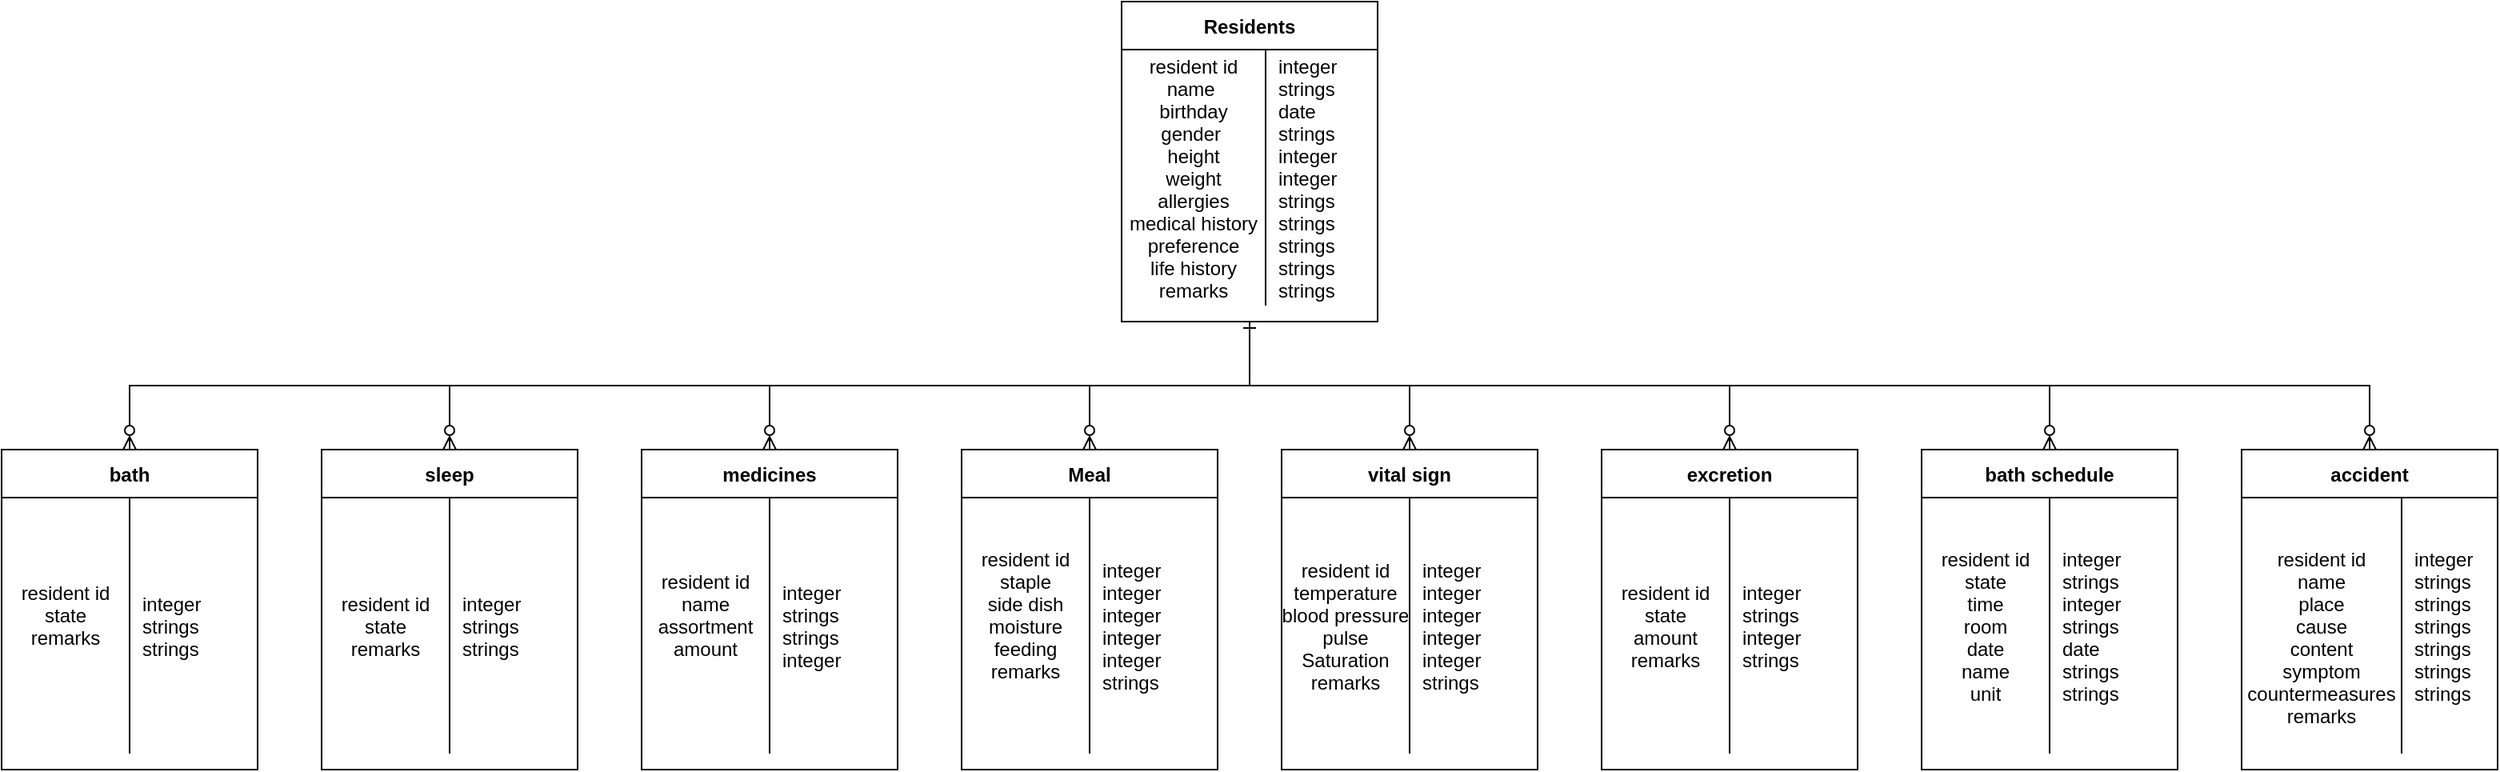 <mxfile version="14.8.0" type="github">
  <diagram id="R2lEEEUBdFMjLlhIrx00" name="Page-1">
    <mxGraphModel dx="1796" dy="591" grid="1" gridSize="10" guides="1" tooltips="1" connect="1" arrows="1" fold="1" page="1" pageScale="1" pageWidth="850" pageHeight="1100" background="none" math="0" shadow="0" extFonts="Permanent Marker^https://fonts.googleapis.com/css?family=Permanent+Marker">
      <root>
        <mxCell id="0" />
        <mxCell id="1" parent="0" />
        <mxCell id="iqtrtNtOU-YQ3n1kmFNO-46" style="edgeStyle=orthogonalEdgeStyle;rounded=0;jumpStyle=none;orthogonalLoop=1;jettySize=auto;html=1;entryX=0.5;entryY=0;entryDx=0;entryDy=0;strokeColor=#000000;startArrow=ERone;startFill=0;endArrow=ERzeroToMany;endFill=1;" parent="1" source="C-vyLk0tnHw3VtMMgP7b-23" target="iqtrtNtOU-YQ3n1kmFNO-4" edge="1">
          <mxGeometry relative="1" as="geometry" />
        </mxCell>
        <mxCell id="iqtrtNtOU-YQ3n1kmFNO-47" style="edgeStyle=orthogonalEdgeStyle;rounded=0;jumpStyle=none;orthogonalLoop=1;jettySize=auto;html=1;startArrow=ERone;startFill=0;endArrow=ERzeroToMany;endFill=1;strokeColor=#000000;" parent="1" source="C-vyLk0tnHw3VtMMgP7b-23" target="iqtrtNtOU-YQ3n1kmFNO-14" edge="1">
          <mxGeometry relative="1" as="geometry">
            <Array as="points">
              <mxPoint x="480" y="280" />
              <mxPoint x="180" y="280" />
            </Array>
          </mxGeometry>
        </mxCell>
        <mxCell id="iqtrtNtOU-YQ3n1kmFNO-48" style="edgeStyle=orthogonalEdgeStyle;rounded=0;jumpStyle=none;orthogonalLoop=1;jettySize=auto;html=1;entryX=0.5;entryY=0;entryDx=0;entryDy=0;startArrow=ERone;startFill=0;endArrow=ERzeroToMany;endFill=1;strokeColor=#000000;" parent="1" source="C-vyLk0tnHw3VtMMgP7b-23" target="iqtrtNtOU-YQ3n1kmFNO-23" edge="1">
          <mxGeometry relative="1" as="geometry">
            <Array as="points">
              <mxPoint x="480" y="280" />
              <mxPoint x="-20" y="280" />
            </Array>
          </mxGeometry>
        </mxCell>
        <mxCell id="iqtrtNtOU-YQ3n1kmFNO-49" style="edgeStyle=orthogonalEdgeStyle;rounded=0;jumpStyle=none;orthogonalLoop=1;jettySize=auto;html=1;entryX=0.5;entryY=0;entryDx=0;entryDy=0;startArrow=ERone;startFill=0;endArrow=ERzeroToMany;endFill=1;strokeColor=#000000;" parent="1" source="C-vyLk0tnHw3VtMMgP7b-23" target="iqtrtNtOU-YQ3n1kmFNO-30" edge="1">
          <mxGeometry relative="1" as="geometry">
            <Array as="points">
              <mxPoint x="480" y="280" />
              <mxPoint x="-220" y="280" />
            </Array>
          </mxGeometry>
        </mxCell>
        <mxCell id="iqtrtNtOU-YQ3n1kmFNO-50" style="edgeStyle=orthogonalEdgeStyle;rounded=0;jumpStyle=none;orthogonalLoop=1;jettySize=auto;html=1;entryX=0.5;entryY=0;entryDx=0;entryDy=0;startArrow=ERone;startFill=0;endArrow=ERzeroToMany;endFill=1;strokeColor=#000000;" parent="1" source="C-vyLk0tnHw3VtMMgP7b-23" target="iqtrtNtOU-YQ3n1kmFNO-18" edge="1">
          <mxGeometry relative="1" as="geometry">
            <Array as="points">
              <mxPoint x="480" y="280" />
              <mxPoint x="580" y="280" />
            </Array>
          </mxGeometry>
        </mxCell>
        <mxCell id="iqtrtNtOU-YQ3n1kmFNO-51" style="edgeStyle=orthogonalEdgeStyle;rounded=0;jumpStyle=none;orthogonalLoop=1;jettySize=auto;html=1;startArrow=ERone;startFill=0;endArrow=ERzeroToMany;endFill=1;strokeColor=#000000;" parent="1" source="C-vyLk0tnHw3VtMMgP7b-23" target="iqtrtNtOU-YQ3n1kmFNO-8" edge="1">
          <mxGeometry relative="1" as="geometry">
            <Array as="points">
              <mxPoint x="480" y="280" />
              <mxPoint x="780" y="280" />
            </Array>
          </mxGeometry>
        </mxCell>
        <mxCell id="iqtrtNtOU-YQ3n1kmFNO-52" style="edgeStyle=orthogonalEdgeStyle;rounded=0;jumpStyle=none;orthogonalLoop=1;jettySize=auto;html=1;startArrow=ERone;startFill=0;endArrow=ERzeroToMany;endFill=1;strokeColor=#000000;entryX=0.5;entryY=0;entryDx=0;entryDy=0;" parent="1" source="C-vyLk0tnHw3VtMMgP7b-23" target="iqtrtNtOU-YQ3n1kmFNO-34" edge="1">
          <mxGeometry relative="1" as="geometry">
            <mxPoint x="1120" y="310" as="targetPoint" />
            <Array as="points">
              <mxPoint x="480" y="280" />
              <mxPoint x="980" y="280" />
            </Array>
          </mxGeometry>
        </mxCell>
        <mxCell id="iqtrtNtOU-YQ3n1kmFNO-53" style="edgeStyle=orthogonalEdgeStyle;rounded=0;jumpStyle=none;orthogonalLoop=1;jettySize=auto;html=1;entryX=0.5;entryY=0;entryDx=0;entryDy=0;startArrow=ERone;startFill=0;endArrow=ERzeroToMany;endFill=1;strokeColor=#000000;" parent="1" source="C-vyLk0tnHw3VtMMgP7b-23" target="iqtrtNtOU-YQ3n1kmFNO-38" edge="1">
          <mxGeometry relative="1" as="geometry">
            <Array as="points">
              <mxPoint x="480" y="280" />
              <mxPoint x="1180" y="280" />
            </Array>
          </mxGeometry>
        </mxCell>
        <mxCell id="C-vyLk0tnHw3VtMMgP7b-23" value="Residents" style="shape=table;startSize=30;container=1;collapsible=1;childLayout=tableLayout;fixedRows=1;rowLines=0;fontStyle=1;align=center;resizeLast=1;" parent="1" vertex="1">
          <mxGeometry x="400" y="40" width="160" height="200" as="geometry" />
        </mxCell>
        <mxCell id="C-vyLk0tnHw3VtMMgP7b-27" value="" style="shape=partialRectangle;collapsible=0;dropTarget=0;pointerEvents=0;fillColor=none;points=[[0,0.5],[1,0.5]];portConstraint=eastwest;top=0;left=0;right=0;bottom=0;" parent="C-vyLk0tnHw3VtMMgP7b-23" vertex="1">
          <mxGeometry y="30" width="160" height="160" as="geometry" />
        </mxCell>
        <mxCell id="C-vyLk0tnHw3VtMMgP7b-28" value="resident id&#xa;name &#xa;birthday&#xa;gender &#xa;height&#xa;weight&#xa;allergies&#xa;medical history&#xa;preference&#xa;life history&#xa;remarks" style="shape=partialRectangle;overflow=hidden;connectable=0;fillColor=none;top=0;left=0;bottom=0;right=0;" parent="C-vyLk0tnHw3VtMMgP7b-27" vertex="1">
          <mxGeometry width="90" height="160" as="geometry" />
        </mxCell>
        <mxCell id="C-vyLk0tnHw3VtMMgP7b-29" value="integer&#xa;strings&#xa;date&#xa;strings&#xa;integer&#xa;integer&#xa;strings&#xa;strings&#xa;strings&#xa;strings&#xa;strings" style="shape=partialRectangle;overflow=hidden;connectable=0;fillColor=none;top=0;left=0;bottom=0;right=0;align=left;spacingLeft=6;" parent="C-vyLk0tnHw3VtMMgP7b-27" vertex="1">
          <mxGeometry x="90" width="70" height="160" as="geometry" />
        </mxCell>
        <mxCell id="iqtrtNtOU-YQ3n1kmFNO-4" value="Meal" style="shape=table;startSize=30;container=1;collapsible=1;childLayout=tableLayout;fixedRows=1;rowLines=0;fontStyle=1;align=center;resizeLast=1;" parent="1" vertex="1">
          <mxGeometry x="300" y="320" width="160" height="200" as="geometry" />
        </mxCell>
        <mxCell id="iqtrtNtOU-YQ3n1kmFNO-5" value="" style="shape=partialRectangle;collapsible=0;dropTarget=0;pointerEvents=0;fillColor=none;points=[[0,0.5],[1,0.5]];portConstraint=eastwest;top=0;left=0;right=0;bottom=0;" parent="iqtrtNtOU-YQ3n1kmFNO-4" vertex="1">
          <mxGeometry y="30" width="160" height="160" as="geometry" />
        </mxCell>
        <mxCell id="iqtrtNtOU-YQ3n1kmFNO-6" value="resident id&#xa;staple&#xa;side dish&#xa;moisture&#xa;feeding&#xa;remarks&#xa;" style="shape=partialRectangle;overflow=hidden;connectable=0;fillColor=none;top=0;left=0;bottom=0;right=0;verticalAlign=middle;" parent="iqtrtNtOU-YQ3n1kmFNO-5" vertex="1">
          <mxGeometry width="80" height="160" as="geometry" />
        </mxCell>
        <mxCell id="iqtrtNtOU-YQ3n1kmFNO-7" value="integer&#xa;integer&#xa;integer&#xa;integer&#xa;integer&#xa;strings" style="shape=partialRectangle;overflow=hidden;connectable=0;fillColor=none;top=0;left=0;bottom=0;right=0;align=left;spacingLeft=6;verticalAlign=middle;" parent="iqtrtNtOU-YQ3n1kmFNO-5" vertex="1">
          <mxGeometry x="80" width="80" height="160" as="geometry" />
        </mxCell>
        <mxCell id="iqtrtNtOU-YQ3n1kmFNO-8" value="excretion" style="shape=table;startSize=30;container=1;collapsible=1;childLayout=tableLayout;fixedRows=1;rowLines=0;fontStyle=1;align=center;resizeLast=1;" parent="1" vertex="1">
          <mxGeometry x="700" y="320" width="160" height="200" as="geometry" />
        </mxCell>
        <mxCell id="iqtrtNtOU-YQ3n1kmFNO-9" value="" style="shape=partialRectangle;collapsible=0;dropTarget=0;pointerEvents=0;fillColor=none;points=[[0,0.5],[1,0.5]];portConstraint=eastwest;top=0;left=0;right=0;bottom=0;" parent="iqtrtNtOU-YQ3n1kmFNO-8" vertex="1">
          <mxGeometry y="30" width="160" height="160" as="geometry" />
        </mxCell>
        <mxCell id="iqtrtNtOU-YQ3n1kmFNO-10" value="resident id&#xa;state&#xa;amount&#xa;remarks" style="shape=partialRectangle;overflow=hidden;connectable=0;fillColor=none;top=0;left=0;bottom=0;right=0;" parent="iqtrtNtOU-YQ3n1kmFNO-9" vertex="1">
          <mxGeometry width="80" height="160" as="geometry" />
        </mxCell>
        <mxCell id="iqtrtNtOU-YQ3n1kmFNO-11" value="integer&#xa;strings&#xa;integer&#xa;strings" style="shape=partialRectangle;overflow=hidden;connectable=0;fillColor=none;top=0;left=0;bottom=0;right=0;align=left;spacingLeft=6;" parent="iqtrtNtOU-YQ3n1kmFNO-9" vertex="1">
          <mxGeometry x="80" width="80" height="160" as="geometry" />
        </mxCell>
        <mxCell id="iqtrtNtOU-YQ3n1kmFNO-14" value="medicines" style="shape=table;startSize=30;container=1;collapsible=1;childLayout=tableLayout;fixedRows=1;rowLines=0;fontStyle=1;align=center;resizeLast=1;" parent="1" vertex="1">
          <mxGeometry x="100" y="320" width="160" height="200" as="geometry" />
        </mxCell>
        <mxCell id="iqtrtNtOU-YQ3n1kmFNO-15" value="" style="shape=partialRectangle;collapsible=0;dropTarget=0;pointerEvents=0;fillColor=none;points=[[0,0.5],[1,0.5]];portConstraint=eastwest;top=0;left=0;right=0;bottom=0;" parent="iqtrtNtOU-YQ3n1kmFNO-14" vertex="1">
          <mxGeometry y="30" width="160" height="160" as="geometry" />
        </mxCell>
        <mxCell id="iqtrtNtOU-YQ3n1kmFNO-16" value="resident id&#xa;name&#xa; assortment &#xa;amount&#xa;" style="shape=partialRectangle;overflow=hidden;connectable=0;fillColor=none;top=0;left=0;bottom=0;right=0;" parent="iqtrtNtOU-YQ3n1kmFNO-15" vertex="1">
          <mxGeometry width="80" height="160" as="geometry" />
        </mxCell>
        <mxCell id="iqtrtNtOU-YQ3n1kmFNO-17" value="integer&#xa;strings&#xa;strings&#xa;integer" style="shape=partialRectangle;overflow=hidden;connectable=0;fillColor=none;top=0;left=0;bottom=0;right=0;align=left;spacingLeft=6;" parent="iqtrtNtOU-YQ3n1kmFNO-15" vertex="1">
          <mxGeometry x="80" width="80" height="160" as="geometry" />
        </mxCell>
        <mxCell id="iqtrtNtOU-YQ3n1kmFNO-18" value="vital sign" style="shape=table;startSize=30;container=1;collapsible=1;childLayout=tableLayout;fixedRows=1;rowLines=0;fontStyle=1;align=center;resizeLast=1;" parent="1" vertex="1">
          <mxGeometry x="500" y="320" width="160" height="200" as="geometry" />
        </mxCell>
        <mxCell id="iqtrtNtOU-YQ3n1kmFNO-19" value="" style="shape=partialRectangle;collapsible=0;dropTarget=0;pointerEvents=0;fillColor=none;points=[[0,0.5],[1,0.5]];portConstraint=eastwest;top=0;left=0;right=0;bottom=0;" parent="iqtrtNtOU-YQ3n1kmFNO-18" vertex="1">
          <mxGeometry y="30" width="160" height="160" as="geometry" />
        </mxCell>
        <mxCell id="iqtrtNtOU-YQ3n1kmFNO-20" value="resident id&#xa;temperature&#xa;blood pressure&#xa;pulse&#xa;Saturation&#xa;remarks" style="shape=partialRectangle;overflow=hidden;connectable=0;fillColor=none;top=0;left=0;bottom=0;right=0;" parent="iqtrtNtOU-YQ3n1kmFNO-19" vertex="1">
          <mxGeometry width="80" height="160" as="geometry" />
        </mxCell>
        <mxCell id="iqtrtNtOU-YQ3n1kmFNO-21" value="integer&#xa;integer&#xa;integer&#xa;integer&#xa;integer&#xa;strings" style="shape=partialRectangle;overflow=hidden;connectable=0;fillColor=none;top=0;left=0;bottom=0;right=0;align=left;spacingLeft=6;" parent="iqtrtNtOU-YQ3n1kmFNO-19" vertex="1">
          <mxGeometry x="80" width="80" height="160" as="geometry" />
        </mxCell>
        <mxCell id="iqtrtNtOU-YQ3n1kmFNO-23" value="sleep" style="shape=table;startSize=30;container=1;collapsible=1;childLayout=tableLayout;fixedRows=1;rowLines=0;fontStyle=1;align=center;resizeLast=1;" parent="1" vertex="1">
          <mxGeometry x="-100" y="320" width="160" height="200" as="geometry" />
        </mxCell>
        <mxCell id="iqtrtNtOU-YQ3n1kmFNO-24" value="" style="shape=partialRectangle;collapsible=0;dropTarget=0;pointerEvents=0;fillColor=none;points=[[0,0.5],[1,0.5]];portConstraint=eastwest;top=0;left=0;right=0;bottom=0;" parent="iqtrtNtOU-YQ3n1kmFNO-23" vertex="1">
          <mxGeometry y="30" width="160" height="160" as="geometry" />
        </mxCell>
        <mxCell id="iqtrtNtOU-YQ3n1kmFNO-25" value="resident id&#xa;state&#xa;remarks" style="shape=partialRectangle;overflow=hidden;connectable=0;fillColor=none;top=0;left=0;bottom=0;right=0;" parent="iqtrtNtOU-YQ3n1kmFNO-24" vertex="1">
          <mxGeometry width="80" height="160" as="geometry" />
        </mxCell>
        <mxCell id="iqtrtNtOU-YQ3n1kmFNO-26" value="integer&#xa;strings&#xa;strings" style="shape=partialRectangle;overflow=hidden;connectable=0;fillColor=none;top=0;left=0;bottom=0;right=0;align=left;spacingLeft=6;" parent="iqtrtNtOU-YQ3n1kmFNO-24" vertex="1">
          <mxGeometry x="80" width="80" height="160" as="geometry" />
        </mxCell>
        <mxCell id="iqtrtNtOU-YQ3n1kmFNO-30" value="bath" style="shape=table;startSize=30;container=1;collapsible=1;childLayout=tableLayout;fixedRows=1;rowLines=0;fontStyle=1;align=center;resizeLast=1;" parent="1" vertex="1">
          <mxGeometry x="-300" y="320" width="160" height="200" as="geometry" />
        </mxCell>
        <mxCell id="iqtrtNtOU-YQ3n1kmFNO-31" value="" style="shape=partialRectangle;collapsible=0;dropTarget=0;pointerEvents=0;fillColor=none;points=[[0,0.5],[1,0.5]];portConstraint=eastwest;top=0;left=0;right=0;bottom=0;" parent="iqtrtNtOU-YQ3n1kmFNO-30" vertex="1">
          <mxGeometry y="30" width="160" height="160" as="geometry" />
        </mxCell>
        <mxCell id="iqtrtNtOU-YQ3n1kmFNO-32" value="resident id&#xa;state&#xa;remarks&#xa;" style="shape=partialRectangle;overflow=hidden;connectable=0;fillColor=none;top=0;left=0;bottom=0;right=0;" parent="iqtrtNtOU-YQ3n1kmFNO-31" vertex="1">
          <mxGeometry width="80" height="160" as="geometry" />
        </mxCell>
        <mxCell id="iqtrtNtOU-YQ3n1kmFNO-33" value="integer&#xa;strings&#xa;strings" style="shape=partialRectangle;overflow=hidden;connectable=0;fillColor=none;top=0;left=0;bottom=0;right=0;align=left;spacingLeft=6;" parent="iqtrtNtOU-YQ3n1kmFNO-31" vertex="1">
          <mxGeometry x="80" width="80" height="160" as="geometry" />
        </mxCell>
        <mxCell id="iqtrtNtOU-YQ3n1kmFNO-34" value="bath schedule" style="shape=table;startSize=30;container=1;collapsible=1;childLayout=tableLayout;fixedRows=1;rowLines=0;fontStyle=1;align=center;resizeLast=1;" parent="1" vertex="1">
          <mxGeometry x="900" y="320" width="160" height="200" as="geometry" />
        </mxCell>
        <mxCell id="iqtrtNtOU-YQ3n1kmFNO-35" value="" style="shape=partialRectangle;collapsible=0;dropTarget=0;pointerEvents=0;fillColor=none;points=[[0,0.5],[1,0.5]];portConstraint=eastwest;top=0;left=0;right=0;bottom=0;" parent="iqtrtNtOU-YQ3n1kmFNO-34" vertex="1">
          <mxGeometry y="30" width="160" height="160" as="geometry" />
        </mxCell>
        <mxCell id="iqtrtNtOU-YQ3n1kmFNO-36" value="resident id&#xa;state&#xa;time&#xa;room&#xa;date&#xa;name&#xa;unit" style="shape=partialRectangle;overflow=hidden;connectable=0;fillColor=none;top=0;left=0;bottom=0;right=0;" parent="iqtrtNtOU-YQ3n1kmFNO-35" vertex="1">
          <mxGeometry width="80" height="160" as="geometry" />
        </mxCell>
        <mxCell id="iqtrtNtOU-YQ3n1kmFNO-37" value="integer&#xa;strings&#xa;integer&#xa;strings&#xa;date&#xa;strings&#xa;strings" style="shape=partialRectangle;overflow=hidden;connectable=0;fillColor=none;top=0;left=0;bottom=0;right=0;align=left;spacingLeft=6;" parent="iqtrtNtOU-YQ3n1kmFNO-35" vertex="1">
          <mxGeometry x="80" width="80" height="160" as="geometry" />
        </mxCell>
        <mxCell id="iqtrtNtOU-YQ3n1kmFNO-38" value="accident" style="shape=table;startSize=30;container=1;collapsible=1;childLayout=tableLayout;fixedRows=1;rowLines=0;fontStyle=1;align=center;resizeLast=1;" parent="1" vertex="1">
          <mxGeometry x="1100" y="320" width="160" height="200" as="geometry" />
        </mxCell>
        <mxCell id="iqtrtNtOU-YQ3n1kmFNO-39" value="" style="shape=partialRectangle;collapsible=0;dropTarget=0;pointerEvents=0;fillColor=none;points=[[0,0.5],[1,0.5]];portConstraint=eastwest;top=0;left=0;right=0;bottom=0;" parent="iqtrtNtOU-YQ3n1kmFNO-38" vertex="1">
          <mxGeometry y="30" width="160" height="160" as="geometry" />
        </mxCell>
        <mxCell id="iqtrtNtOU-YQ3n1kmFNO-40" value="&#xa;resident id&#xa;name&#xa;place&#xa;cause&#xa;content&#xa;symptom&#xa;countermeasures&#xa;remarks" style="shape=partialRectangle;overflow=hidden;connectable=0;fillColor=none;top=0;left=0;bottom=0;right=0;" parent="iqtrtNtOU-YQ3n1kmFNO-39" vertex="1">
          <mxGeometry width="100" height="160" as="geometry" />
        </mxCell>
        <mxCell id="iqtrtNtOU-YQ3n1kmFNO-41" value="integer&#xa;strings&#xa;strings&#xa;strings&#xa;strings&#xa;strings&#xa;strings" style="shape=partialRectangle;overflow=hidden;connectable=0;fillColor=none;top=0;left=0;bottom=0;right=0;align=left;spacingLeft=6;" parent="iqtrtNtOU-YQ3n1kmFNO-39" vertex="1">
          <mxGeometry x="100" width="60" height="160" as="geometry" />
        </mxCell>
      </root>
    </mxGraphModel>
  </diagram>
</mxfile>
